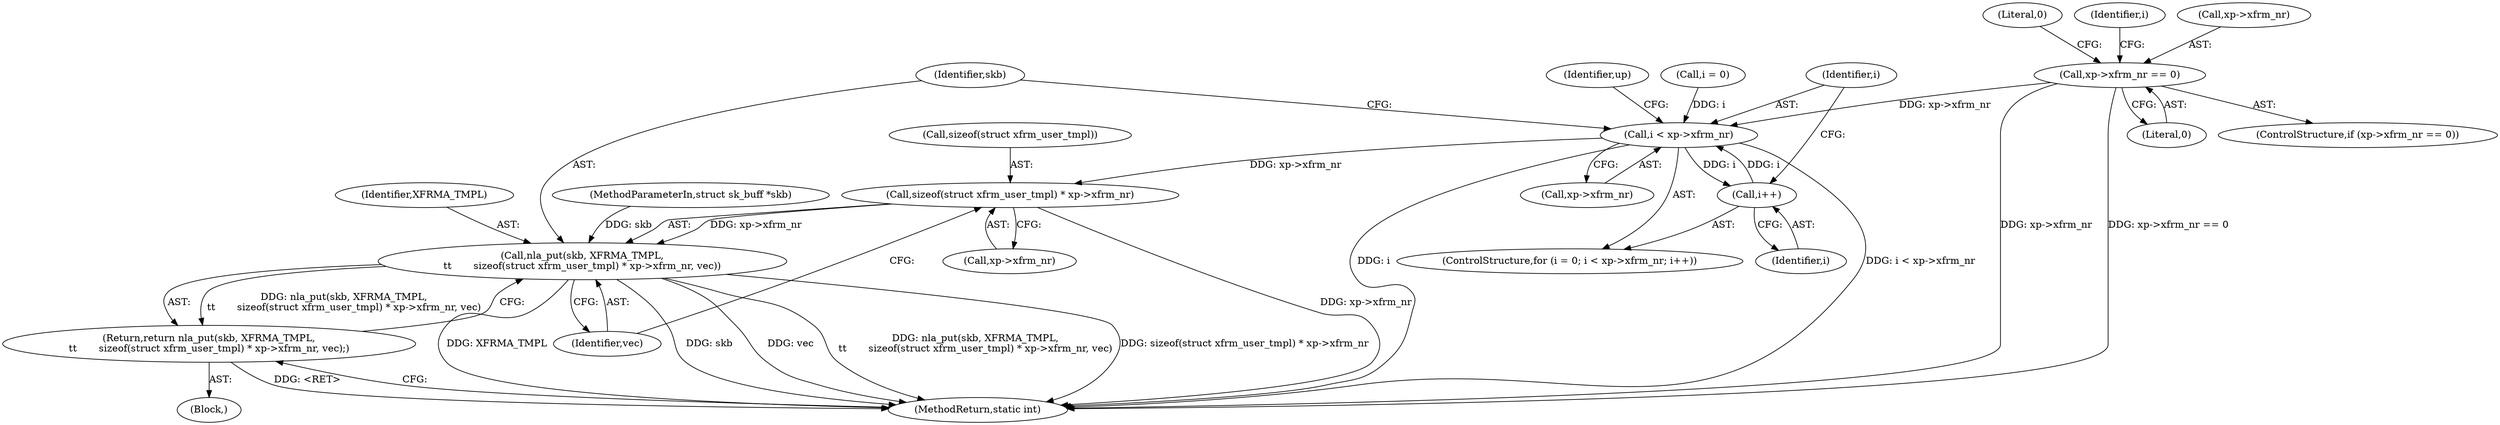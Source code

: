 digraph "0_linux_1f86840f897717f86d523a13e99a447e6a5d2fa5@pointer" {
"1000107" [label="(Call,xp->xfrm_nr == 0)"];
"1000118" [label="(Call,i < xp->xfrm_nr)"];
"1000123" [label="(Call,i++)"];
"1000234" [label="(Call,sizeof(struct xfrm_user_tmpl) * xp->xfrm_nr)"];
"1000231" [label="(Call,nla_put(skb, XFRMA_TMPL,\n\t\t       sizeof(struct xfrm_user_tmpl) * xp->xfrm_nr, vec))"];
"1000230" [label="(Return,return nla_put(skb, XFRMA_TMPL,\n\t\t       sizeof(struct xfrm_user_tmpl) * xp->xfrm_nr, vec);)"];
"1000123" [label="(Call,i++)"];
"1000113" [label="(Literal,0)"];
"1000241" [label="(MethodReturn,static int)"];
"1000232" [label="(Identifier,skb)"];
"1000240" [label="(Identifier,vec)"];
"1000115" [label="(Call,i = 0)"];
"1000119" [label="(Identifier,i)"];
"1000235" [label="(Call,sizeof(struct xfrm_user_tmpl))"];
"1000233" [label="(Identifier,XFRMA_TMPL)"];
"1000237" [label="(Call,xp->xfrm_nr)"];
"1000234" [label="(Call,sizeof(struct xfrm_user_tmpl) * xp->xfrm_nr)"];
"1000124" [label="(Identifier,i)"];
"1000114" [label="(ControlStructure,for (i = 0; i < xp->xfrm_nr; i++))"];
"1000230" [label="(Return,return nla_put(skb, XFRMA_TMPL,\n\t\t       sizeof(struct xfrm_user_tmpl) * xp->xfrm_nr, vec);)"];
"1000116" [label="(Identifier,i)"];
"1000111" [label="(Literal,0)"];
"1000108" [label="(Call,xp->xfrm_nr)"];
"1000128" [label="(Identifier,up)"];
"1000106" [label="(ControlStructure,if (xp->xfrm_nr == 0))"];
"1000231" [label="(Call,nla_put(skb, XFRMA_TMPL,\n\t\t       sizeof(struct xfrm_user_tmpl) * xp->xfrm_nr, vec))"];
"1000103" [label="(Block,)"];
"1000120" [label="(Call,xp->xfrm_nr)"];
"1000107" [label="(Call,xp->xfrm_nr == 0)"];
"1000118" [label="(Call,i < xp->xfrm_nr)"];
"1000102" [label="(MethodParameterIn,struct sk_buff *skb)"];
"1000107" -> "1000106"  [label="AST: "];
"1000107" -> "1000111"  [label="CFG: "];
"1000108" -> "1000107"  [label="AST: "];
"1000111" -> "1000107"  [label="AST: "];
"1000113" -> "1000107"  [label="CFG: "];
"1000116" -> "1000107"  [label="CFG: "];
"1000107" -> "1000241"  [label="DDG: xp->xfrm_nr"];
"1000107" -> "1000241"  [label="DDG: xp->xfrm_nr == 0"];
"1000107" -> "1000118"  [label="DDG: xp->xfrm_nr"];
"1000118" -> "1000114"  [label="AST: "];
"1000118" -> "1000120"  [label="CFG: "];
"1000119" -> "1000118"  [label="AST: "];
"1000120" -> "1000118"  [label="AST: "];
"1000128" -> "1000118"  [label="CFG: "];
"1000232" -> "1000118"  [label="CFG: "];
"1000118" -> "1000241"  [label="DDG: i"];
"1000118" -> "1000241"  [label="DDG: i < xp->xfrm_nr"];
"1000115" -> "1000118"  [label="DDG: i"];
"1000123" -> "1000118"  [label="DDG: i"];
"1000118" -> "1000123"  [label="DDG: i"];
"1000118" -> "1000234"  [label="DDG: xp->xfrm_nr"];
"1000123" -> "1000114"  [label="AST: "];
"1000123" -> "1000124"  [label="CFG: "];
"1000124" -> "1000123"  [label="AST: "];
"1000119" -> "1000123"  [label="CFG: "];
"1000234" -> "1000231"  [label="AST: "];
"1000234" -> "1000237"  [label="CFG: "];
"1000235" -> "1000234"  [label="AST: "];
"1000237" -> "1000234"  [label="AST: "];
"1000240" -> "1000234"  [label="CFG: "];
"1000234" -> "1000241"  [label="DDG: xp->xfrm_nr"];
"1000234" -> "1000231"  [label="DDG: xp->xfrm_nr"];
"1000231" -> "1000230"  [label="AST: "];
"1000231" -> "1000240"  [label="CFG: "];
"1000232" -> "1000231"  [label="AST: "];
"1000233" -> "1000231"  [label="AST: "];
"1000240" -> "1000231"  [label="AST: "];
"1000230" -> "1000231"  [label="CFG: "];
"1000231" -> "1000241"  [label="DDG: XFRMA_TMPL"];
"1000231" -> "1000241"  [label="DDG: vec"];
"1000231" -> "1000241"  [label="DDG: nla_put(skb, XFRMA_TMPL,\n\t\t       sizeof(struct xfrm_user_tmpl) * xp->xfrm_nr, vec)"];
"1000231" -> "1000241"  [label="DDG: skb"];
"1000231" -> "1000241"  [label="DDG: sizeof(struct xfrm_user_tmpl) * xp->xfrm_nr"];
"1000231" -> "1000230"  [label="DDG: nla_put(skb, XFRMA_TMPL,\n\t\t       sizeof(struct xfrm_user_tmpl) * xp->xfrm_nr, vec)"];
"1000102" -> "1000231"  [label="DDG: skb"];
"1000230" -> "1000103"  [label="AST: "];
"1000241" -> "1000230"  [label="CFG: "];
"1000230" -> "1000241"  [label="DDG: <RET>"];
}
